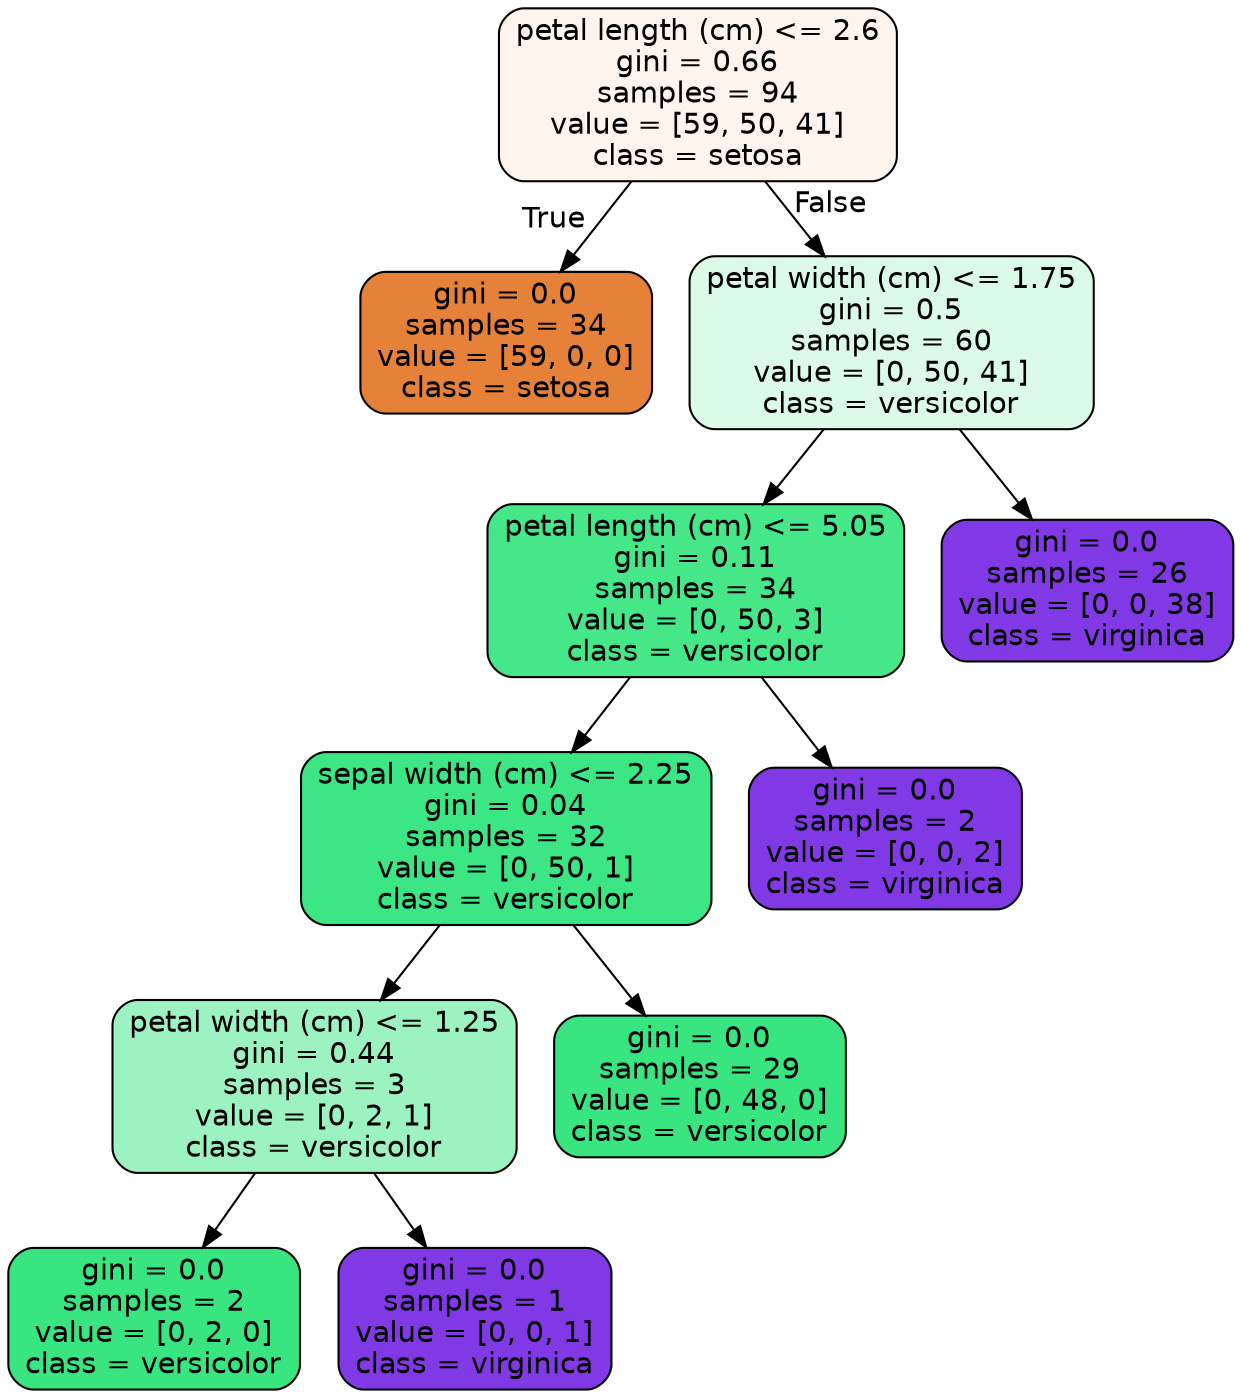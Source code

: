 digraph Tree {
node [shape=box, style="filled, rounded", color="black", fontname="helvetica"] ;
edge [fontname="helvetica"] ;
0 [label="petal length (cm) <= 2.6\ngini = 0.66\nsamples = 94\nvalue = [59, 50, 41]\nclass = setosa", fillcolor="#fdf4ed"] ;
1 [label="gini = 0.0\nsamples = 34\nvalue = [59, 0, 0]\nclass = setosa", fillcolor="#e58139"] ;
0 -> 1 [labeldistance=2.5, labelangle=45, headlabel="True"] ;
2 [label="petal width (cm) <= 1.75\ngini = 0.5\nsamples = 60\nvalue = [0, 50, 41]\nclass = versicolor", fillcolor="#dbfae8"] ;
0 -> 2 [labeldistance=2.5, labelangle=-45, headlabel="False"] ;
3 [label="petal length (cm) <= 5.05\ngini = 0.11\nsamples = 34\nvalue = [0, 50, 3]\nclass = versicolor", fillcolor="#45e789"] ;
2 -> 3 ;
4 [label="sepal width (cm) <= 2.25\ngini = 0.04\nsamples = 32\nvalue = [0, 50, 1]\nclass = versicolor", fillcolor="#3de684"] ;
3 -> 4 ;
5 [label="petal width (cm) <= 1.25\ngini = 0.44\nsamples = 3\nvalue = [0, 2, 1]\nclass = versicolor", fillcolor="#9cf2c0"] ;
4 -> 5 ;
6 [label="gini = 0.0\nsamples = 2\nvalue = [0, 2, 0]\nclass = versicolor", fillcolor="#39e581"] ;
5 -> 6 ;
7 [label="gini = 0.0\nsamples = 1\nvalue = [0, 0, 1]\nclass = virginica", fillcolor="#8139e5"] ;
5 -> 7 ;
8 [label="gini = 0.0\nsamples = 29\nvalue = [0, 48, 0]\nclass = versicolor", fillcolor="#39e581"] ;
4 -> 8 ;
9 [label="gini = 0.0\nsamples = 2\nvalue = [0, 0, 2]\nclass = virginica", fillcolor="#8139e5"] ;
3 -> 9 ;
10 [label="gini = 0.0\nsamples = 26\nvalue = [0, 0, 38]\nclass = virginica", fillcolor="#8139e5"] ;
2 -> 10 ;
}